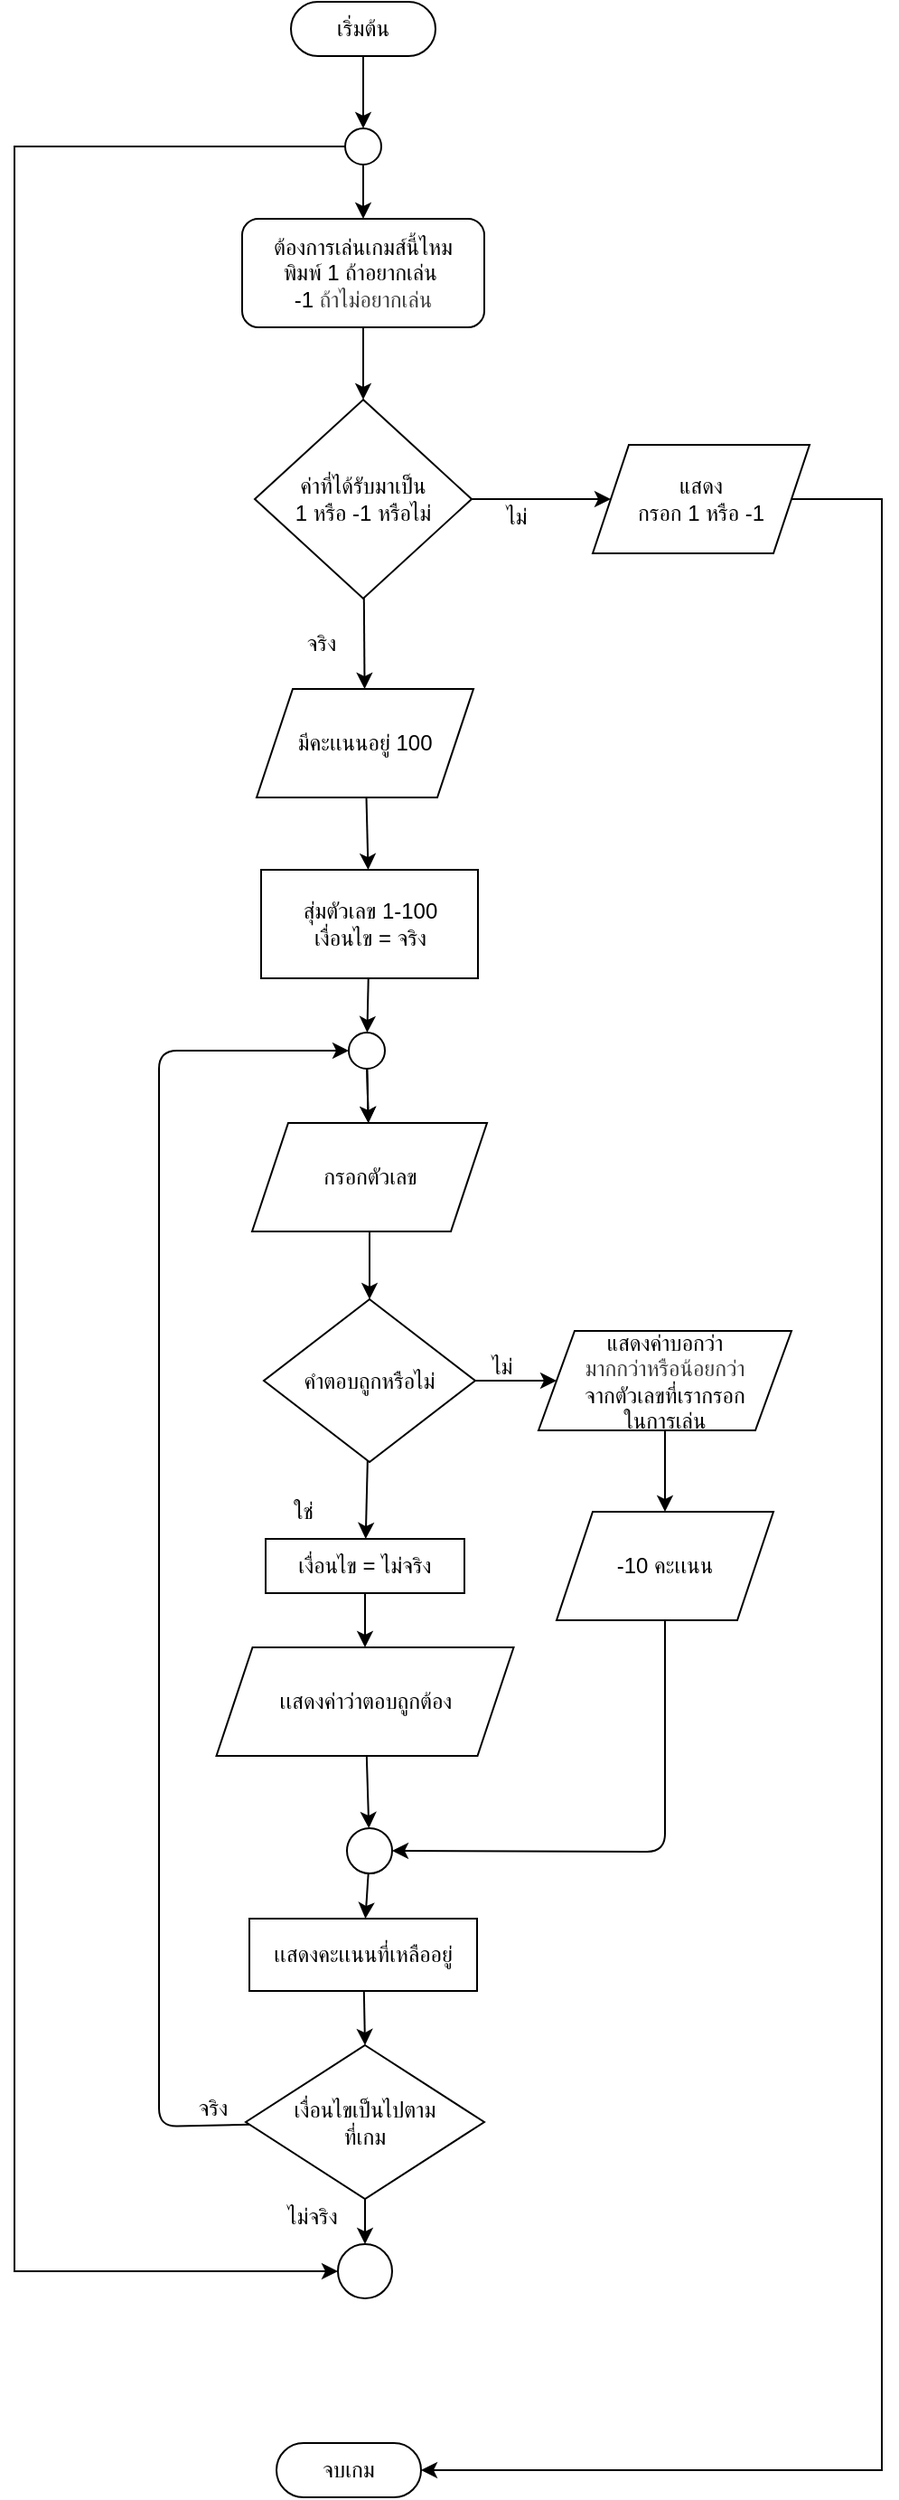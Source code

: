 <mxfile version="28.1.1">
  <diagram id="ReUGey9JU-47vjc4kebB" name="หน้า-1">
    <mxGraphModel dx="872" dy="431" grid="1" gridSize="10" guides="1" tooltips="1" connect="1" arrows="1" fold="1" page="1" pageScale="1" pageWidth="850" pageHeight="1100" math="0" shadow="0">
      <root>
        <mxCell id="0" />
        <mxCell id="1" parent="0" />
        <mxCell id="C-jSXHrrum_sfg-wVP6t-53" style="edgeStyle=orthogonalEdgeStyle;rounded=0;orthogonalLoop=1;jettySize=auto;html=1;entryX=0.5;entryY=0;entryDx=0;entryDy=0;" edge="1" parent="1" source="3" target="44">
          <mxGeometry relative="1" as="geometry" />
        </mxCell>
        <mxCell id="3" value="เริ่มต้น" style="html=1;dashed=0;whiteSpace=wrap;shape=mxgraph.dfd.start" parent="1" vertex="1">
          <mxGeometry x="393" y="20" width="80" height="30" as="geometry" />
        </mxCell>
        <mxCell id="4" value="จบเกม" style="html=1;dashed=0;whiteSpace=wrap;shape=mxgraph.dfd.start" parent="1" vertex="1">
          <mxGeometry x="385" y="1370" width="80" height="30" as="geometry" />
        </mxCell>
        <mxCell id="7" value="" style="edgeStyle=none;html=1;" parent="1" source="9" target="11" edge="1">
          <mxGeometry relative="1" as="geometry" />
        </mxCell>
        <mxCell id="8" value="" style="edgeStyle=none;html=1;" parent="1" source="9" target="13" edge="1">
          <mxGeometry relative="1" as="geometry" />
        </mxCell>
        <mxCell id="9" value="ค่าที่ได้รับมาเป็น&lt;div&gt;1 หรือ -1 หรือไม่&lt;/div&gt;" style="rhombus;whiteSpace=wrap;html=1;" parent="1" vertex="1">
          <mxGeometry x="373" y="240" width="120" height="110" as="geometry" />
        </mxCell>
        <mxCell id="11" value="แสดง&lt;div&gt;กรอก 1 หรือ -1&lt;/div&gt;" style="shape=parallelogram;perimeter=parallelogramPerimeter;whiteSpace=wrap;html=1;fixedSize=1;" parent="1" vertex="1">
          <mxGeometry x="560" y="265" width="120" height="60" as="geometry" />
        </mxCell>
        <mxCell id="12" value="" style="edgeStyle=none;html=1;" parent="1" source="13" target="17" edge="1">
          <mxGeometry relative="1" as="geometry" />
        </mxCell>
        <mxCell id="13" value="มีคะเเนนอยู่ 100" style="shape=parallelogram;perimeter=parallelogramPerimeter;whiteSpace=wrap;html=1;fixedSize=1;" parent="1" vertex="1">
          <mxGeometry x="374" y="400" width="120" height="60" as="geometry" />
        </mxCell>
        <mxCell id="14" value="ไม่" style="text;html=1;align=center;verticalAlign=middle;whiteSpace=wrap;rounded=0;" parent="1" vertex="1">
          <mxGeometry x="488" y="290" width="60" height="30" as="geometry" />
        </mxCell>
        <mxCell id="15" value="จริง" style="text;html=1;align=center;verticalAlign=middle;whiteSpace=wrap;rounded=0;" parent="1" vertex="1">
          <mxGeometry x="380" y="360" width="60" height="30" as="geometry" />
        </mxCell>
        <mxCell id="16" value="" style="edgeStyle=none;html=1;" parent="1" source="23" target="25" edge="1">
          <mxGeometry relative="1" as="geometry" />
        </mxCell>
        <mxCell id="17" value="สุ่มตัวเลข 1-100&lt;div&gt;เงื่อนไข = จริง&lt;/div&gt;" style="rounded=0;whiteSpace=wrap;html=1;" parent="1" vertex="1">
          <mxGeometry x="376.5" y="500" width="120" height="60" as="geometry" />
        </mxCell>
        <mxCell id="18" style="edgeStyle=none;html=1;entryX=0;entryY=0.5;entryDx=0;entryDy=0;" parent="1" source="20" target="23" edge="1">
          <mxGeometry relative="1" as="geometry">
            <Array as="points">
              <mxPoint x="320" y="1195" />
              <mxPoint x="320" y="880" />
              <mxPoint x="320" y="720" />
              <mxPoint x="320" y="600" />
            </Array>
          </mxGeometry>
        </mxCell>
        <mxCell id="19" value="" style="edgeStyle=none;html=1;" parent="1" source="20" target="45" edge="1">
          <mxGeometry relative="1" as="geometry" />
        </mxCell>
        <mxCell id="20" value="เงื่อนไขเป็นไปตาม&lt;div&gt;ที่เกม&lt;/div&gt;" style="rhombus;whiteSpace=wrap;html=1;" parent="1" vertex="1">
          <mxGeometry x="368" y="1150" width="132" height="85" as="geometry" />
        </mxCell>
        <mxCell id="21" value="ไม่จริง" style="text;html=1;align=center;verticalAlign=middle;whiteSpace=wrap;rounded=0;rotation=0;" parent="1" vertex="1">
          <mxGeometry x="375" y="1230" width="60" height="30" as="geometry" />
        </mxCell>
        <mxCell id="22" value="" style="edgeStyle=none;html=1;" parent="1" source="23" target="25" edge="1">
          <mxGeometry relative="1" as="geometry" />
        </mxCell>
        <mxCell id="24" value="" style="edgeStyle=none;html=1;" parent="1" source="25" target="33" edge="1">
          <mxGeometry relative="1" as="geometry" />
        </mxCell>
        <mxCell id="25" value="กรอกตัวเลข" style="shape=parallelogram;perimeter=parallelogramPerimeter;whiteSpace=wrap;html=1;fixedSize=1;" parent="1" vertex="1">
          <mxGeometry x="371.5" y="640" width="130" height="60" as="geometry" />
        </mxCell>
        <mxCell id="26" value="" style="edgeStyle=none;html=1;" parent="1" source="27" target="39" edge="1">
          <mxGeometry relative="1" as="geometry" />
        </mxCell>
        <mxCell id="27" value="แสดงค่าบอกว่า&lt;div&gt;&lt;span style=&quot;color: rgb(63, 63, 63); background-color: transparent;&quot;&gt;มากกว่าหรือน้อยกว่า&lt;/span&gt;&lt;div&gt;&lt;div&gt;จากตัวเลขที่เรากรอก&lt;/div&gt;&lt;/div&gt;&lt;/div&gt;&lt;div&gt;ในการเล่น&lt;/div&gt;" style="shape=parallelogram;perimeter=parallelogramPerimeter;whiteSpace=wrap;html=1;fixedSize=1;" parent="1" vertex="1">
          <mxGeometry x="530" y="755" width="140" height="55" as="geometry" />
        </mxCell>
        <mxCell id="28" value="จริง" style="text;html=1;align=center;verticalAlign=middle;whiteSpace=wrap;rounded=0;" parent="1" vertex="1">
          <mxGeometry x="320" y="1170" width="60" height="30" as="geometry" />
        </mxCell>
        <mxCell id="29" value="" style="edgeStyle=none;html=1;" parent="1" source="30" target="41" edge="1">
          <mxGeometry relative="1" as="geometry" />
        </mxCell>
        <mxCell id="30" value="&lt;div&gt;เเสดงค่าว่าตอบถูกต้อง&lt;/div&gt;" style="shape=parallelogram;perimeter=parallelogramPerimeter;whiteSpace=wrap;html=1;fixedSize=1;" parent="1" vertex="1">
          <mxGeometry x="351.75" y="930" width="164.5" height="60" as="geometry" />
        </mxCell>
        <mxCell id="31" value="" style="edgeStyle=none;html=1;" parent="1" source="33" target="37" edge="1">
          <mxGeometry relative="1" as="geometry" />
        </mxCell>
        <mxCell id="32" value="" style="edgeStyle=none;html=1;" parent="1" source="33" target="27" edge="1">
          <mxGeometry relative="1" as="geometry" />
        </mxCell>
        <mxCell id="33" value="คำตอบถูกหรือไม่" style="rhombus;whiteSpace=wrap;html=1;" parent="1" vertex="1">
          <mxGeometry x="378" y="737.5" width="117" height="90" as="geometry" />
        </mxCell>
        <mxCell id="34" value="ไม่" style="text;html=1;align=center;verticalAlign=middle;whiteSpace=wrap;rounded=0;" parent="1" vertex="1">
          <mxGeometry x="480" y="760" width="60" height="30" as="geometry" />
        </mxCell>
        <mxCell id="35" value="ใช่" style="text;html=1;align=center;verticalAlign=middle;whiteSpace=wrap;rounded=0;" parent="1" vertex="1">
          <mxGeometry x="370" y="840" width="60" height="30" as="geometry" />
        </mxCell>
        <mxCell id="36" value="" style="edgeStyle=none;html=1;" parent="1" source="37" target="30" edge="1">
          <mxGeometry relative="1" as="geometry" />
        </mxCell>
        <mxCell id="37" value="เงื่อนไข = ไม่จริง" style="rounded=0;whiteSpace=wrap;html=1;" parent="1" vertex="1">
          <mxGeometry x="379" y="870" width="110" height="30" as="geometry" />
        </mxCell>
        <mxCell id="38" style="edgeStyle=none;html=1;entryX=1;entryY=0.5;entryDx=0;entryDy=0;" parent="1" source="39" target="41" edge="1">
          <mxGeometry relative="1" as="geometry">
            <Array as="points">
              <mxPoint x="600" y="1043" />
            </Array>
          </mxGeometry>
        </mxCell>
        <mxCell id="39" value="-10 คะเเนน" style="shape=parallelogram;perimeter=parallelogramPerimeter;whiteSpace=wrap;html=1;fixedSize=1;" parent="1" vertex="1">
          <mxGeometry x="540" y="855" width="120" height="60" as="geometry" />
        </mxCell>
        <mxCell id="40" value="" style="edgeStyle=none;html=1;" parent="1" source="41" target="47" edge="1">
          <mxGeometry relative="1" as="geometry" />
        </mxCell>
        <mxCell id="41" value="" style="ellipse;whiteSpace=wrap;html=1;aspect=fixed;" parent="1" vertex="1">
          <mxGeometry x="424" y="1030" width="25" height="25" as="geometry" />
        </mxCell>
        <mxCell id="C-jSXHrrum_sfg-wVP6t-54" style="edgeStyle=orthogonalEdgeStyle;rounded=0;orthogonalLoop=1;jettySize=auto;html=1;entryX=0.5;entryY=0;entryDx=0;entryDy=0;" edge="1" parent="1" source="44" target="C-jSXHrrum_sfg-wVP6t-47">
          <mxGeometry relative="1" as="geometry" />
        </mxCell>
        <mxCell id="C-jSXHrrum_sfg-wVP6t-56" style="edgeStyle=orthogonalEdgeStyle;rounded=0;orthogonalLoop=1;jettySize=auto;html=1;entryX=0;entryY=0.5;entryDx=0;entryDy=0;exitX=0.35;exitY=0.5;exitDx=0;exitDy=0;exitPerimeter=0;" edge="1" parent="1" source="44" target="45">
          <mxGeometry relative="1" as="geometry">
            <Array as="points">
              <mxPoint x="240" y="100" />
              <mxPoint x="240" y="1275" />
            </Array>
          </mxGeometry>
        </mxCell>
        <mxCell id="44" value="" style="ellipse;whiteSpace=wrap;html=1;aspect=fixed;" parent="1" vertex="1">
          <mxGeometry x="423" y="90" width="20" height="20" as="geometry" />
        </mxCell>
        <mxCell id="45" value="" style="ellipse;whiteSpace=wrap;html=1;aspect=fixed;" parent="1" vertex="1">
          <mxGeometry x="419" y="1260" width="30" height="30" as="geometry" />
        </mxCell>
        <mxCell id="46" style="edgeStyle=none;html=1;entryX=0.5;entryY=0;entryDx=0;entryDy=0;" parent="1" source="47" target="20" edge="1">
          <mxGeometry relative="1" as="geometry" />
        </mxCell>
        <mxCell id="47" value="เเสดงคะเเนนที่เหลืออยู่" style="rounded=0;whiteSpace=wrap;html=1;" parent="1" vertex="1">
          <mxGeometry x="370" y="1080" width="126" height="40" as="geometry" />
        </mxCell>
        <mxCell id="C-jSXHrrum_sfg-wVP6t-55" style="edgeStyle=orthogonalEdgeStyle;rounded=0;orthogonalLoop=1;jettySize=auto;html=1;entryX=0.5;entryY=0;entryDx=0;entryDy=0;" edge="1" parent="1" source="C-jSXHrrum_sfg-wVP6t-47" target="9">
          <mxGeometry relative="1" as="geometry" />
        </mxCell>
        <mxCell id="C-jSXHrrum_sfg-wVP6t-47" value="ต้องการเล่นเกมส์นี้ไหม&lt;div&gt;พิมพ์ 1 ถ้าอยากเล่น&amp;nbsp;&lt;/div&gt;&lt;div&gt;-1&amp;nbsp;&lt;span style=&quot;color: rgb(63, 63, 63); background-color: transparent;&quot;&gt;ถ้าไม่อยากเล่น&lt;/span&gt;&lt;/div&gt;" style="rounded=1;whiteSpace=wrap;html=1;" vertex="1" parent="1">
          <mxGeometry x="366" y="140" width="134" height="60" as="geometry" />
        </mxCell>
        <mxCell id="C-jSXHrrum_sfg-wVP6t-50" style="edgeStyle=orthogonalEdgeStyle;rounded=0;orthogonalLoop=1;jettySize=auto;html=1;entryX=1;entryY=0.5;entryDx=0;entryDy=0;entryPerimeter=0;" edge="1" parent="1" source="11" target="4">
          <mxGeometry relative="1" as="geometry">
            <Array as="points">
              <mxPoint x="720" y="295" />
              <mxPoint x="720" y="1385" />
            </Array>
          </mxGeometry>
        </mxCell>
        <mxCell id="C-jSXHrrum_sfg-wVP6t-52" value="" style="edgeStyle=none;html=1;" edge="1" parent="1" source="17" target="23">
          <mxGeometry relative="1" as="geometry">
            <mxPoint x="425" y="560" as="sourcePoint" />
            <mxPoint x="425" y="640" as="targetPoint" />
          </mxGeometry>
        </mxCell>
        <mxCell id="23" value="" style="ellipse;whiteSpace=wrap;html=1;aspect=fixed;" parent="1" vertex="1">
          <mxGeometry x="425" y="590" width="20" height="20" as="geometry" />
        </mxCell>
      </root>
    </mxGraphModel>
  </diagram>
</mxfile>
